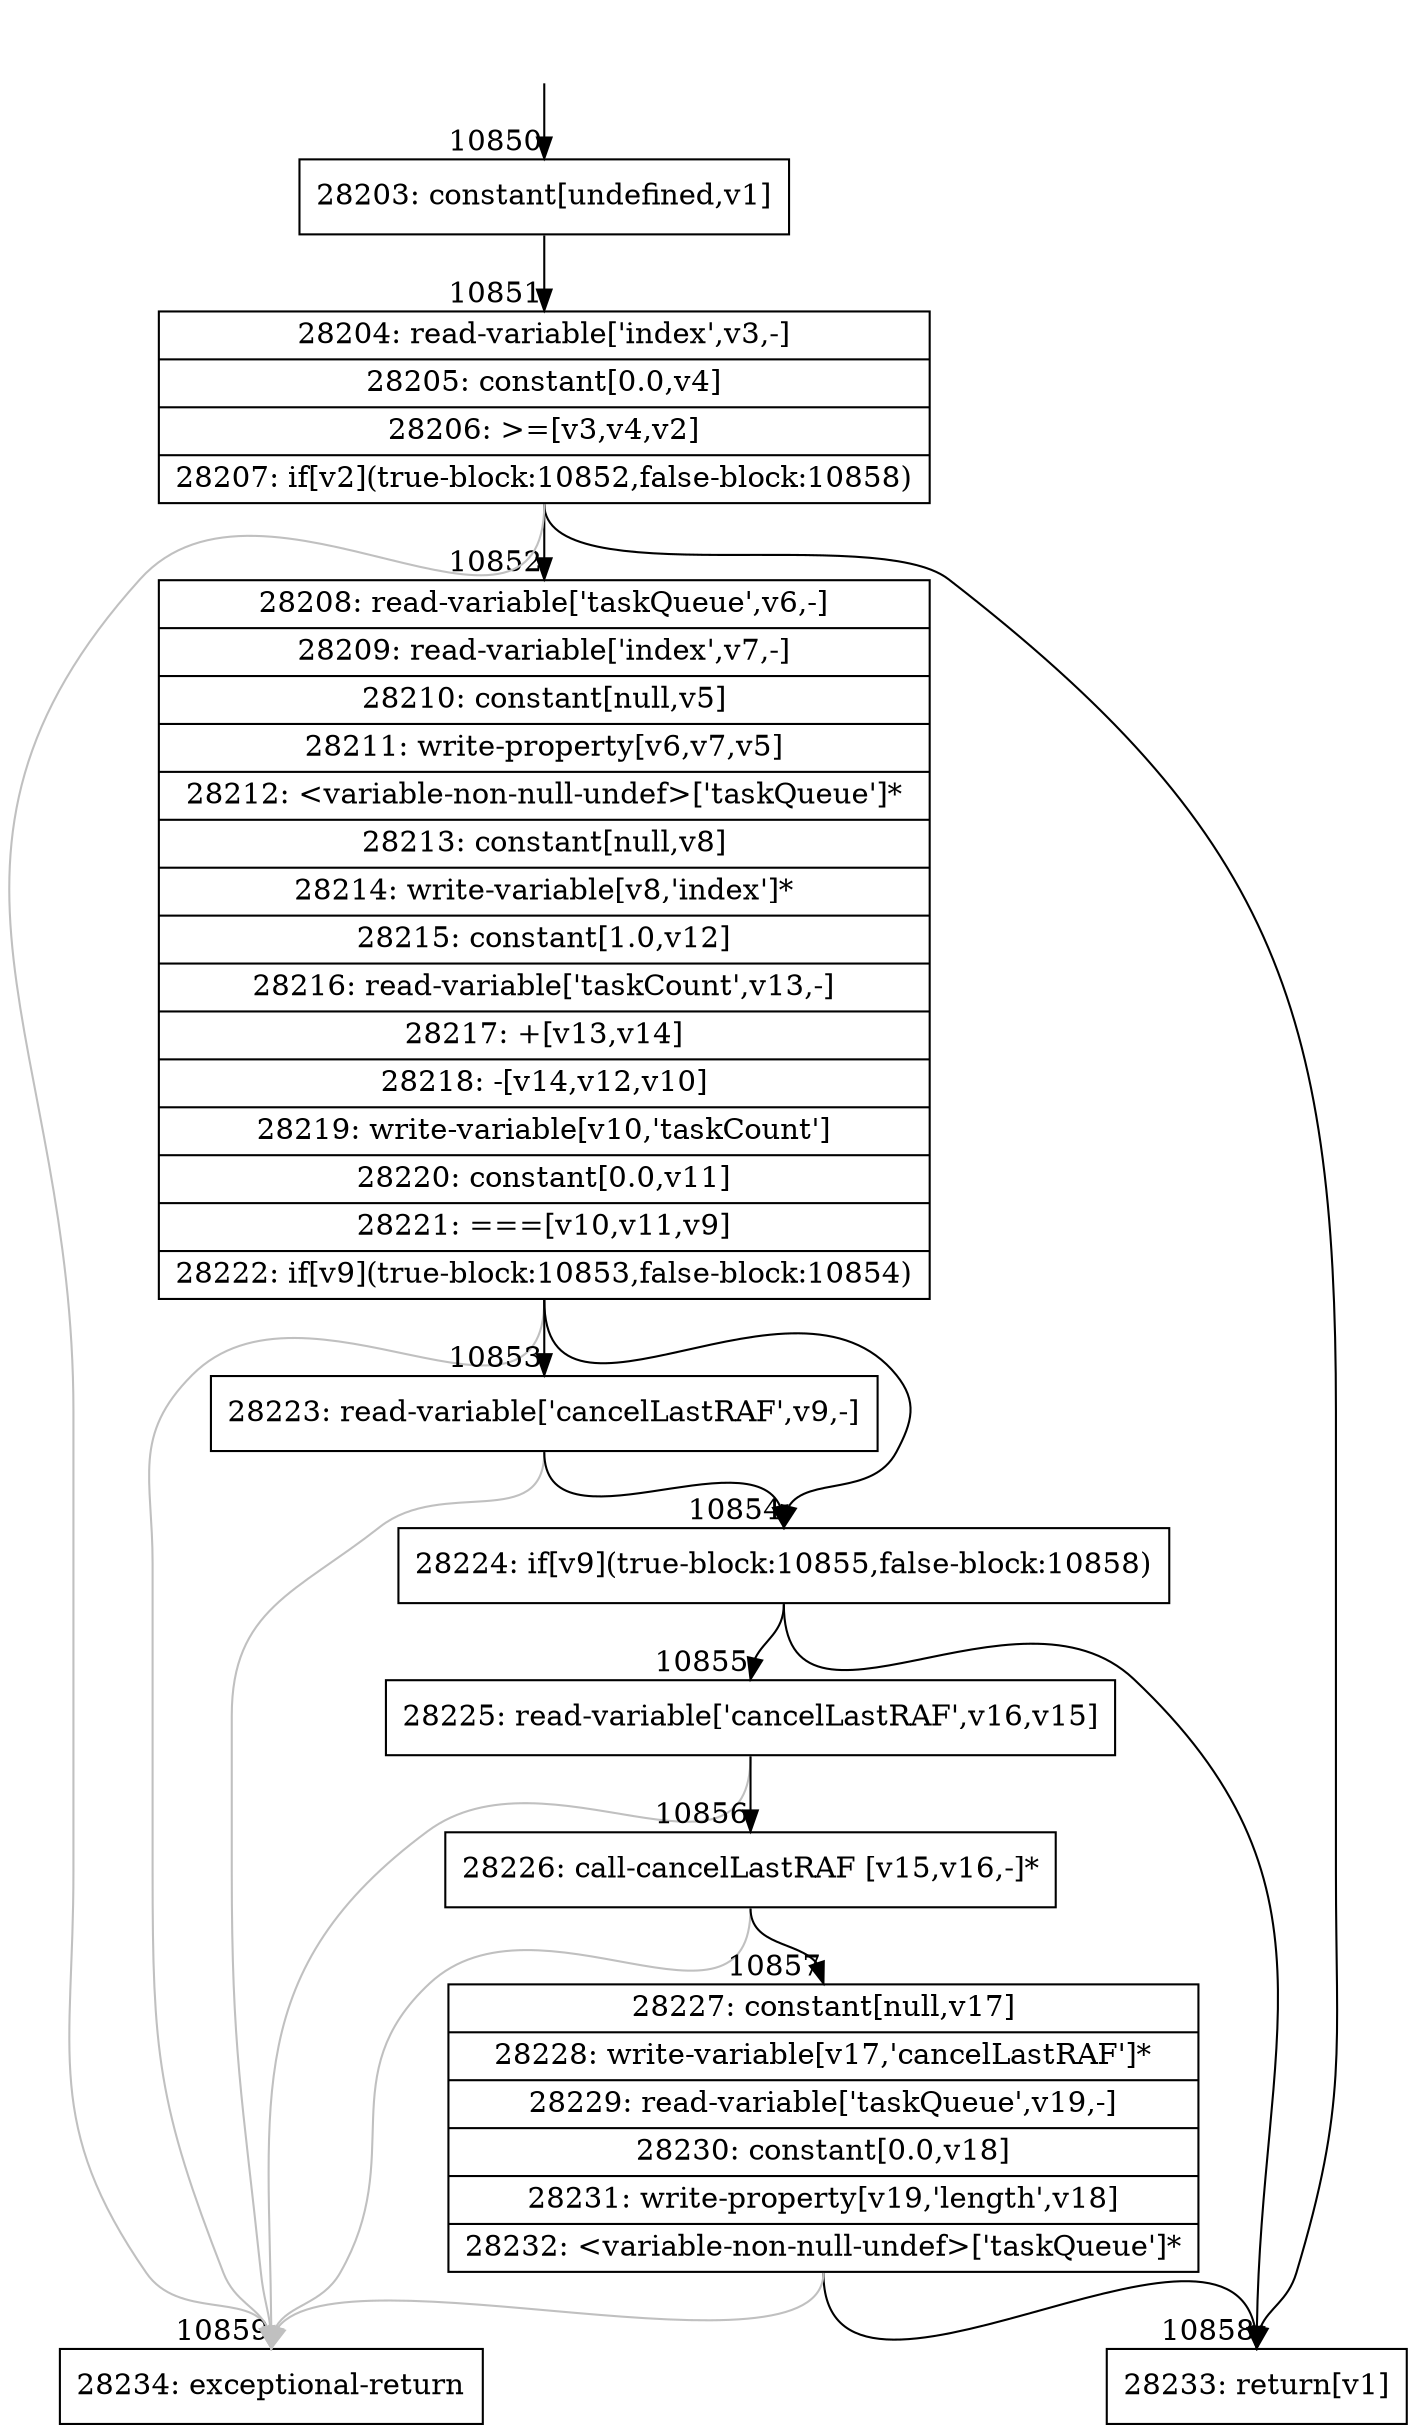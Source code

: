 digraph {
rankdir="TD"
BB_entry841[shape=none,label=""];
BB_entry841 -> BB10850 [tailport=s, headport=n, headlabel="    10850"]
BB10850 [shape=record label="{28203: constant[undefined,v1]}" ] 
BB10850 -> BB10851 [tailport=s, headport=n, headlabel="      10851"]
BB10851 [shape=record label="{28204: read-variable['index',v3,-]|28205: constant[0.0,v4]|28206: \>=[v3,v4,v2]|28207: if[v2](true-block:10852,false-block:10858)}" ] 
BB10851 -> BB10852 [tailport=s, headport=n, headlabel="      10852"]
BB10851 -> BB10858 [tailport=s, headport=n, headlabel="      10858"]
BB10851 -> BB10859 [tailport=s, headport=n, color=gray, headlabel="      10859"]
BB10852 [shape=record label="{28208: read-variable['taskQueue',v6,-]|28209: read-variable['index',v7,-]|28210: constant[null,v5]|28211: write-property[v6,v7,v5]|28212: \<variable-non-null-undef\>['taskQueue']*|28213: constant[null,v8]|28214: write-variable[v8,'index']*|28215: constant[1.0,v12]|28216: read-variable['taskCount',v13,-]|28217: +[v13,v14]|28218: -[v14,v12,v10]|28219: write-variable[v10,'taskCount']|28220: constant[0.0,v11]|28221: ===[v10,v11,v9]|28222: if[v9](true-block:10853,false-block:10854)}" ] 
BB10852 -> BB10854 [tailport=s, headport=n, headlabel="      10854"]
BB10852 -> BB10853 [tailport=s, headport=n, headlabel="      10853"]
BB10852 -> BB10859 [tailport=s, headport=n, color=gray]
BB10853 [shape=record label="{28223: read-variable['cancelLastRAF',v9,-]}" ] 
BB10853 -> BB10854 [tailport=s, headport=n]
BB10853 -> BB10859 [tailport=s, headport=n, color=gray]
BB10854 [shape=record label="{28224: if[v9](true-block:10855,false-block:10858)}" ] 
BB10854 -> BB10855 [tailport=s, headport=n, headlabel="      10855"]
BB10854 -> BB10858 [tailport=s, headport=n]
BB10855 [shape=record label="{28225: read-variable['cancelLastRAF',v16,v15]}" ] 
BB10855 -> BB10856 [tailport=s, headport=n, headlabel="      10856"]
BB10855 -> BB10859 [tailport=s, headport=n, color=gray]
BB10856 [shape=record label="{28226: call-cancelLastRAF [v15,v16,-]*}" ] 
BB10856 -> BB10857 [tailport=s, headport=n, headlabel="      10857"]
BB10856 -> BB10859 [tailport=s, headport=n, color=gray]
BB10857 [shape=record label="{28227: constant[null,v17]|28228: write-variable[v17,'cancelLastRAF']*|28229: read-variable['taskQueue',v19,-]|28230: constant[0.0,v18]|28231: write-property[v19,'length',v18]|28232: \<variable-non-null-undef\>['taskQueue']*}" ] 
BB10857 -> BB10858 [tailport=s, headport=n]
BB10857 -> BB10859 [tailport=s, headport=n, color=gray]
BB10858 [shape=record label="{28233: return[v1]}" ] 
BB10859 [shape=record label="{28234: exceptional-return}" ] 
//#$~ 14899
}
